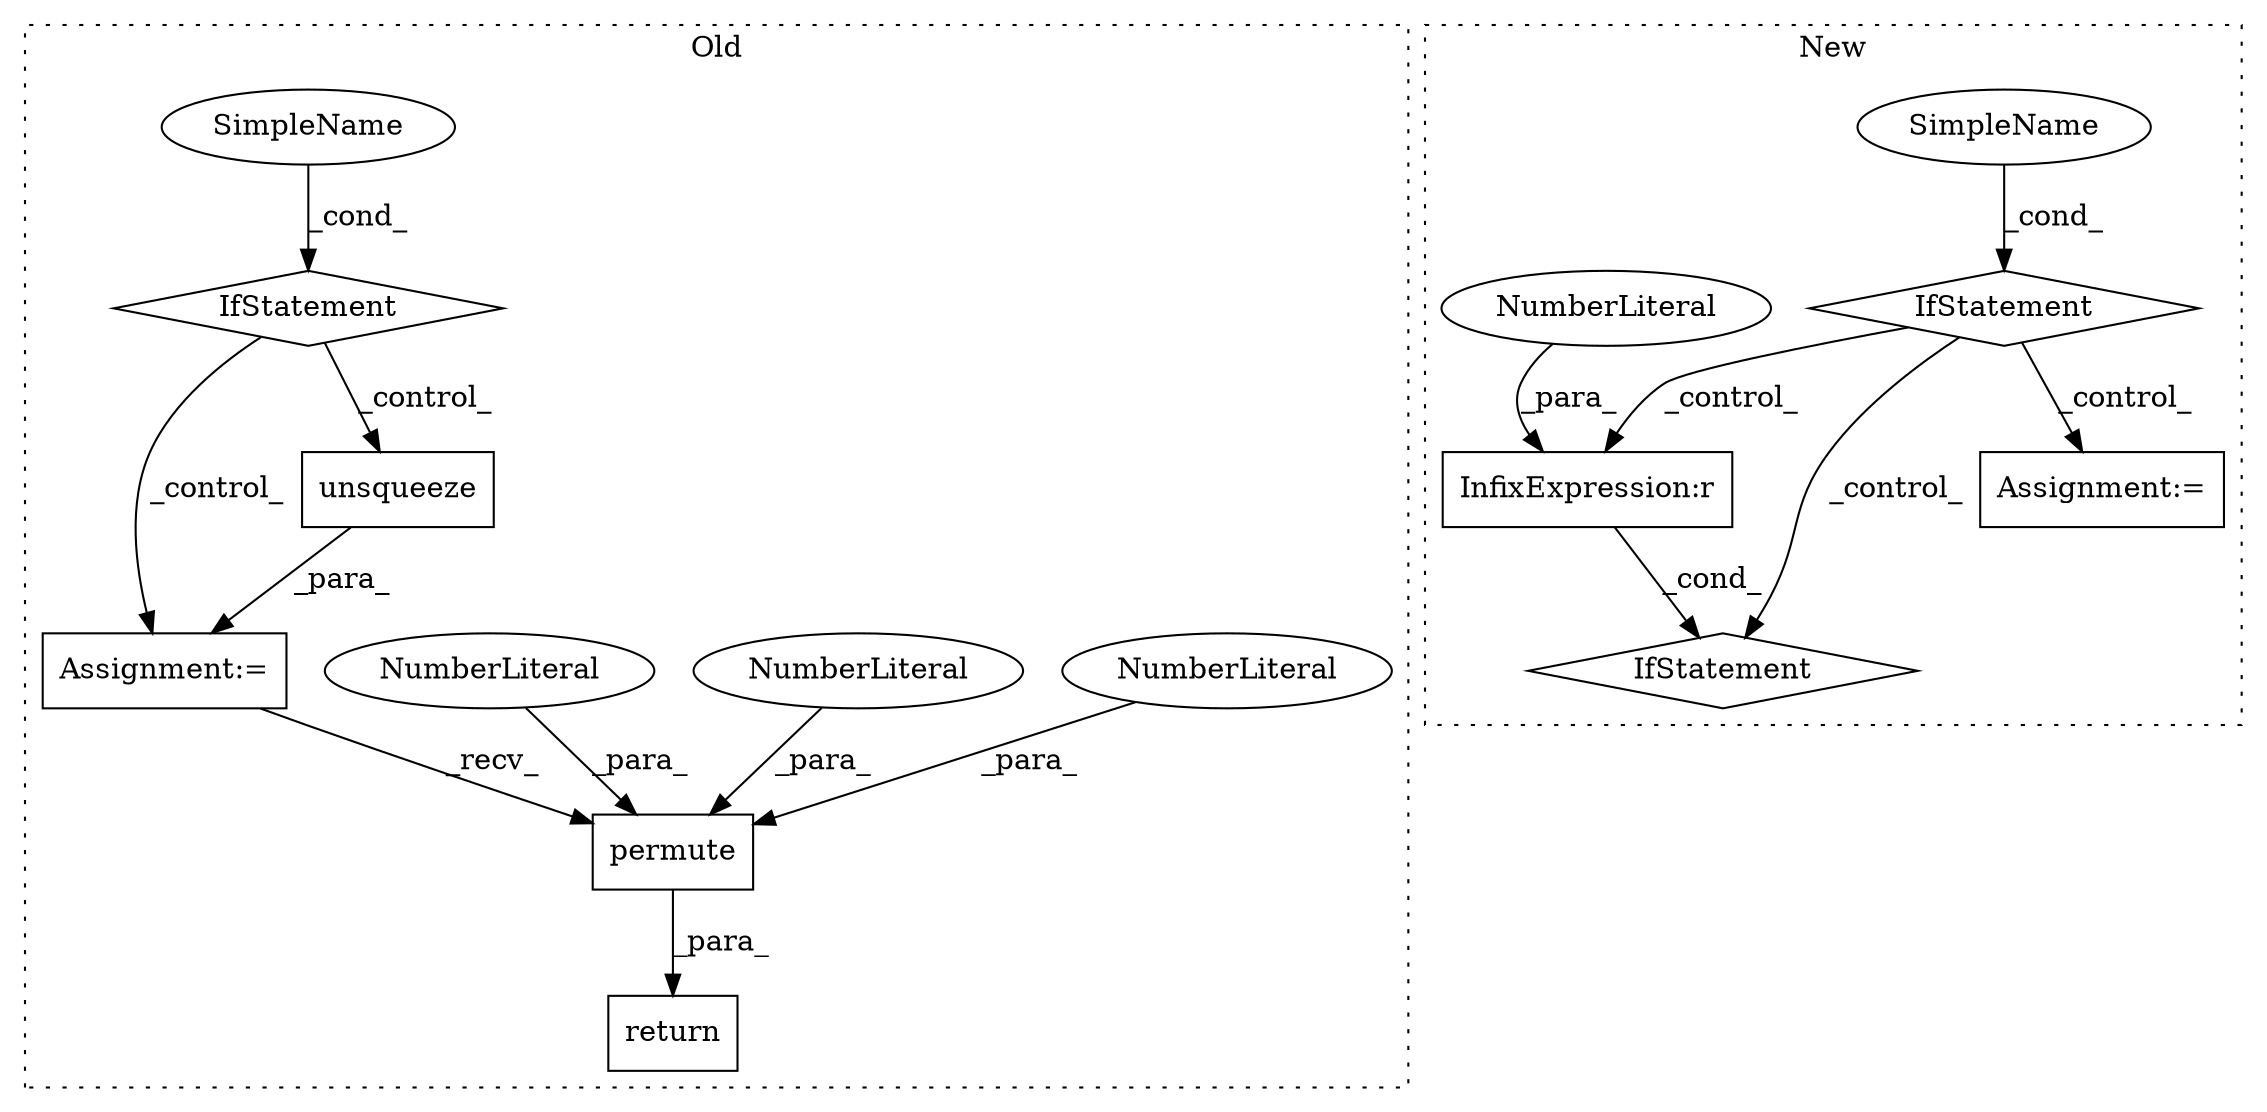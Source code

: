 digraph G {
subgraph cluster0 {
1 [label="permute" a="32" s="1699,1714" l="8,1" shape="box"];
3 [label="NumberLiteral" a="34" s="1713" l="1" shape="ellipse"];
4 [label="NumberLiteral" a="34" s="1707" l="1" shape="ellipse"];
5 [label="NumberLiteral" a="34" s="1711" l="1" shape="ellipse"];
8 [label="Assignment:=" a="7" s="1560" l="1" shape="box"];
9 [label="IfStatement" a="25" s="1425,1462" l="10,2" shape="diamond"];
11 [label="SimpleName" a="42" s="" l="" shape="ellipse"];
12 [label="unsqueeze" a="32" s="1634,1646" l="10,1" shape="box"];
15 [label="return" a="41" s="1763" l="7" shape="box"];
label = "Old";
style="dotted";
}
subgraph cluster1 {
2 [label="IfStatement" a="25" s="664,699" l="10,2" shape="diamond"];
6 [label="Assignment:=" a="7" s="798" l="1" shape="box"];
7 [label="SimpleName" a="42" s="" l="" shape="ellipse"];
10 [label="IfStatement" a="25" s="826,864" l="4,2" shape="diamond"];
13 [label="InfixExpression:r" a="27" s="859" l="4" shape="box"];
14 [label="NumberLiteral" a="34" s="863" l="1" shape="ellipse"];
label = "New";
style="dotted";
}
1 -> 15 [label="_para_"];
2 -> 10 [label="_control_"];
2 -> 6 [label="_control_"];
2 -> 13 [label="_control_"];
3 -> 1 [label="_para_"];
4 -> 1 [label="_para_"];
5 -> 1 [label="_para_"];
7 -> 2 [label="_cond_"];
8 -> 1 [label="_recv_"];
9 -> 12 [label="_control_"];
9 -> 8 [label="_control_"];
11 -> 9 [label="_cond_"];
12 -> 8 [label="_para_"];
13 -> 10 [label="_cond_"];
14 -> 13 [label="_para_"];
}